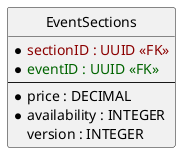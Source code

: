 @startuml

' hide the spot
hide circle

entity "EventSections" as e03 {
  *<color:darkRed>sectionID : UUID <<FK>>
  *<color:darkGreen>eventID : UUID <<FK>>
  --
  *price : DECIMAL
  *availability : INTEGER
  version : INTEGER
}

@enduml
